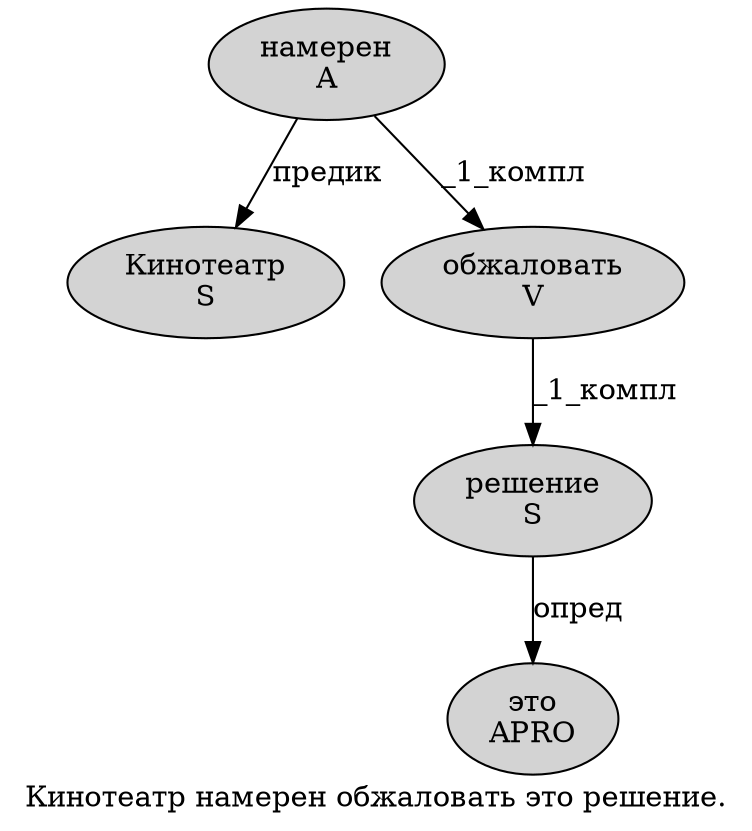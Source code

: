 digraph SENTENCE_1145 {
	graph [label="Кинотеатр намерен обжаловать это решение."]
	node [style=filled]
		0 [label="Кинотеатр
S" color="" fillcolor=lightgray penwidth=1 shape=ellipse]
		1 [label="намерен
A" color="" fillcolor=lightgray penwidth=1 shape=ellipse]
		2 [label="обжаловать
V" color="" fillcolor=lightgray penwidth=1 shape=ellipse]
		3 [label="это
APRO" color="" fillcolor=lightgray penwidth=1 shape=ellipse]
		4 [label="решение
S" color="" fillcolor=lightgray penwidth=1 shape=ellipse]
			1 -> 0 [label="предик"]
			1 -> 2 [label="_1_компл"]
			2 -> 4 [label="_1_компл"]
			4 -> 3 [label="опред"]
}